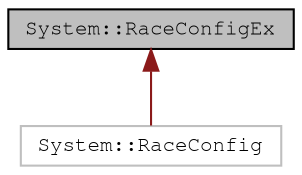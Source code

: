 digraph "System::RaceConfigEx"
{
 // LATEX_PDF_SIZE
  edge [fontname="FreeMono",fontsize="10",labelfontname="FreeMono",labelfontsize="10"];
  node [fontname="FreeMono",fontsize="10",shape=record];
  Node1 [label="System::RaceConfigEx",height=0.2,width=0.4,color="black", fillcolor="grey75", style="filled", fontcolor="black",tooltip=" "];
  Node1 -> Node2 [dir="back",color="firebrick4",fontsize="10",style="solid",fontname="FreeMono"];
  Node2 [label="System::RaceConfig",height=0.2,width=0.4,color="grey75", fillcolor="white", style="filled",URL="$class_system_1_1_race_config.html",tooltip=" "];
}
